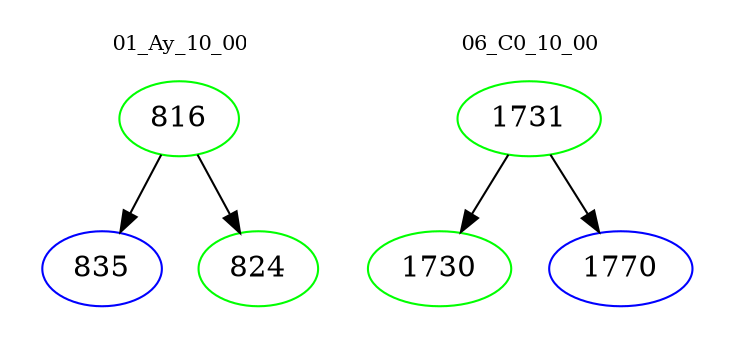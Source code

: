 digraph{
subgraph cluster_0 {
color = white
label = "01_Ay_10_00";
fontsize=10;
T0_816 [label="816", color="green"]
T0_816 -> T0_835 [color="black"]
T0_835 [label="835", color="blue"]
T0_816 -> T0_824 [color="black"]
T0_824 [label="824", color="green"]
}
subgraph cluster_1 {
color = white
label = "06_C0_10_00";
fontsize=10;
T1_1731 [label="1731", color="green"]
T1_1731 -> T1_1730 [color="black"]
T1_1730 [label="1730", color="green"]
T1_1731 -> T1_1770 [color="black"]
T1_1770 [label="1770", color="blue"]
}
}
